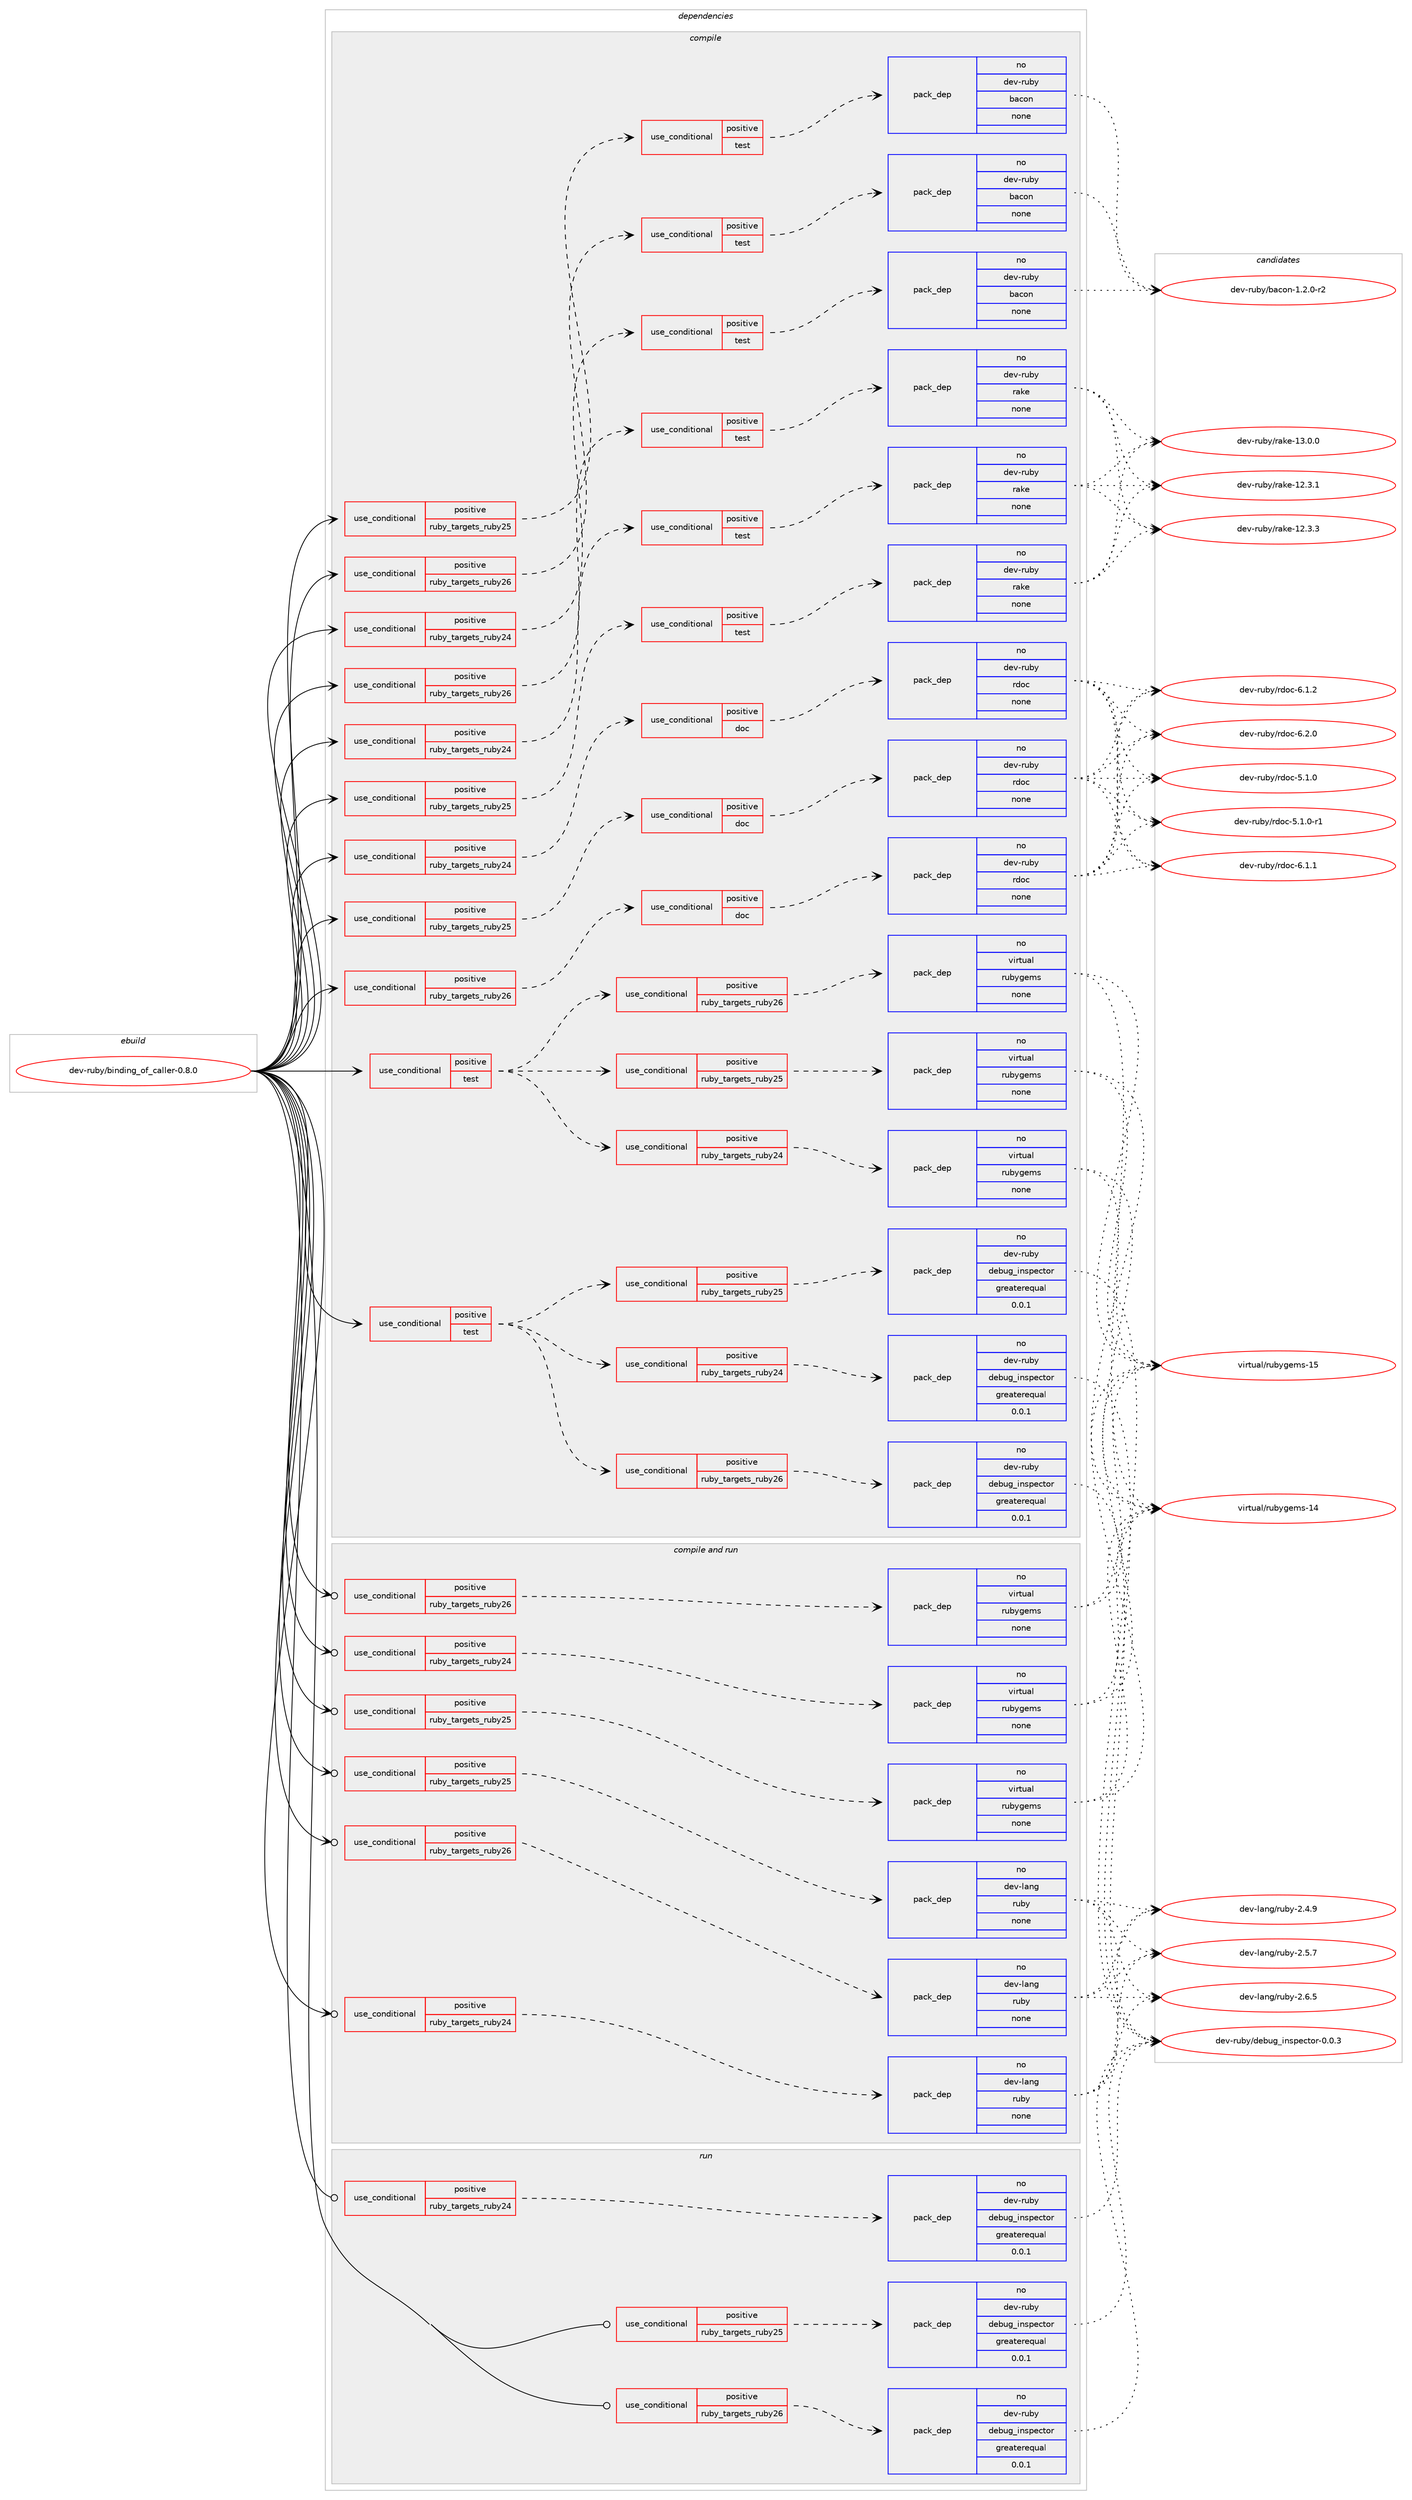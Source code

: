 digraph prolog {

# *************
# Graph options
# *************

newrank=true;
concentrate=true;
compound=true;
graph [rankdir=LR,fontname=Helvetica,fontsize=10,ranksep=1.5];#, ranksep=2.5, nodesep=0.2];
edge  [arrowhead=vee];
node  [fontname=Helvetica,fontsize=10];

# **********
# The ebuild
# **********

subgraph cluster_leftcol {
color=gray;
rank=same;
label=<<i>ebuild</i>>;
id [label="dev-ruby/binding_of_caller-0.8.0", color=red, width=4, href="../dev-ruby/binding_of_caller-0.8.0.svg"];
}

# ****************
# The dependencies
# ****************

subgraph cluster_midcol {
color=gray;
label=<<i>dependencies</i>>;
subgraph cluster_compile {
fillcolor="#eeeeee";
style=filled;
label=<<i>compile</i>>;
subgraph cond159218 {
dependency679080 [label=<<TABLE BORDER="0" CELLBORDER="1" CELLSPACING="0" CELLPADDING="4"><TR><TD ROWSPAN="3" CELLPADDING="10">use_conditional</TD></TR><TR><TD>positive</TD></TR><TR><TD>ruby_targets_ruby24</TD></TR></TABLE>>, shape=none, color=red];
subgraph cond159219 {
dependency679081 [label=<<TABLE BORDER="0" CELLBORDER="1" CELLSPACING="0" CELLPADDING="4"><TR><TD ROWSPAN="3" CELLPADDING="10">use_conditional</TD></TR><TR><TD>positive</TD></TR><TR><TD>doc</TD></TR></TABLE>>, shape=none, color=red];
subgraph pack507908 {
dependency679082 [label=<<TABLE BORDER="0" CELLBORDER="1" CELLSPACING="0" CELLPADDING="4" WIDTH="220"><TR><TD ROWSPAN="6" CELLPADDING="30">pack_dep</TD></TR><TR><TD WIDTH="110">no</TD></TR><TR><TD>dev-ruby</TD></TR><TR><TD>rdoc</TD></TR><TR><TD>none</TD></TR><TR><TD></TD></TR></TABLE>>, shape=none, color=blue];
}
dependency679081:e -> dependency679082:w [weight=20,style="dashed",arrowhead="vee"];
}
dependency679080:e -> dependency679081:w [weight=20,style="dashed",arrowhead="vee"];
}
id:e -> dependency679080:w [weight=20,style="solid",arrowhead="vee"];
subgraph cond159220 {
dependency679083 [label=<<TABLE BORDER="0" CELLBORDER="1" CELLSPACING="0" CELLPADDING="4"><TR><TD ROWSPAN="3" CELLPADDING="10">use_conditional</TD></TR><TR><TD>positive</TD></TR><TR><TD>ruby_targets_ruby24</TD></TR></TABLE>>, shape=none, color=red];
subgraph cond159221 {
dependency679084 [label=<<TABLE BORDER="0" CELLBORDER="1" CELLSPACING="0" CELLPADDING="4"><TR><TD ROWSPAN="3" CELLPADDING="10">use_conditional</TD></TR><TR><TD>positive</TD></TR><TR><TD>test</TD></TR></TABLE>>, shape=none, color=red];
subgraph pack507909 {
dependency679085 [label=<<TABLE BORDER="0" CELLBORDER="1" CELLSPACING="0" CELLPADDING="4" WIDTH="220"><TR><TD ROWSPAN="6" CELLPADDING="30">pack_dep</TD></TR><TR><TD WIDTH="110">no</TD></TR><TR><TD>dev-ruby</TD></TR><TR><TD>bacon</TD></TR><TR><TD>none</TD></TR><TR><TD></TD></TR></TABLE>>, shape=none, color=blue];
}
dependency679084:e -> dependency679085:w [weight=20,style="dashed",arrowhead="vee"];
}
dependency679083:e -> dependency679084:w [weight=20,style="dashed",arrowhead="vee"];
}
id:e -> dependency679083:w [weight=20,style="solid",arrowhead="vee"];
subgraph cond159222 {
dependency679086 [label=<<TABLE BORDER="0" CELLBORDER="1" CELLSPACING="0" CELLPADDING="4"><TR><TD ROWSPAN="3" CELLPADDING="10">use_conditional</TD></TR><TR><TD>positive</TD></TR><TR><TD>ruby_targets_ruby24</TD></TR></TABLE>>, shape=none, color=red];
subgraph cond159223 {
dependency679087 [label=<<TABLE BORDER="0" CELLBORDER="1" CELLSPACING="0" CELLPADDING="4"><TR><TD ROWSPAN="3" CELLPADDING="10">use_conditional</TD></TR><TR><TD>positive</TD></TR><TR><TD>test</TD></TR></TABLE>>, shape=none, color=red];
subgraph pack507910 {
dependency679088 [label=<<TABLE BORDER="0" CELLBORDER="1" CELLSPACING="0" CELLPADDING="4" WIDTH="220"><TR><TD ROWSPAN="6" CELLPADDING="30">pack_dep</TD></TR><TR><TD WIDTH="110">no</TD></TR><TR><TD>dev-ruby</TD></TR><TR><TD>rake</TD></TR><TR><TD>none</TD></TR><TR><TD></TD></TR></TABLE>>, shape=none, color=blue];
}
dependency679087:e -> dependency679088:w [weight=20,style="dashed",arrowhead="vee"];
}
dependency679086:e -> dependency679087:w [weight=20,style="dashed",arrowhead="vee"];
}
id:e -> dependency679086:w [weight=20,style="solid",arrowhead="vee"];
subgraph cond159224 {
dependency679089 [label=<<TABLE BORDER="0" CELLBORDER="1" CELLSPACING="0" CELLPADDING="4"><TR><TD ROWSPAN="3" CELLPADDING="10">use_conditional</TD></TR><TR><TD>positive</TD></TR><TR><TD>ruby_targets_ruby25</TD></TR></TABLE>>, shape=none, color=red];
subgraph cond159225 {
dependency679090 [label=<<TABLE BORDER="0" CELLBORDER="1" CELLSPACING="0" CELLPADDING="4"><TR><TD ROWSPAN="3" CELLPADDING="10">use_conditional</TD></TR><TR><TD>positive</TD></TR><TR><TD>doc</TD></TR></TABLE>>, shape=none, color=red];
subgraph pack507911 {
dependency679091 [label=<<TABLE BORDER="0" CELLBORDER="1" CELLSPACING="0" CELLPADDING="4" WIDTH="220"><TR><TD ROWSPAN="6" CELLPADDING="30">pack_dep</TD></TR><TR><TD WIDTH="110">no</TD></TR><TR><TD>dev-ruby</TD></TR><TR><TD>rdoc</TD></TR><TR><TD>none</TD></TR><TR><TD></TD></TR></TABLE>>, shape=none, color=blue];
}
dependency679090:e -> dependency679091:w [weight=20,style="dashed",arrowhead="vee"];
}
dependency679089:e -> dependency679090:w [weight=20,style="dashed",arrowhead="vee"];
}
id:e -> dependency679089:w [weight=20,style="solid",arrowhead="vee"];
subgraph cond159226 {
dependency679092 [label=<<TABLE BORDER="0" CELLBORDER="1" CELLSPACING="0" CELLPADDING="4"><TR><TD ROWSPAN="3" CELLPADDING="10">use_conditional</TD></TR><TR><TD>positive</TD></TR><TR><TD>ruby_targets_ruby25</TD></TR></TABLE>>, shape=none, color=red];
subgraph cond159227 {
dependency679093 [label=<<TABLE BORDER="0" CELLBORDER="1" CELLSPACING="0" CELLPADDING="4"><TR><TD ROWSPAN="3" CELLPADDING="10">use_conditional</TD></TR><TR><TD>positive</TD></TR><TR><TD>test</TD></TR></TABLE>>, shape=none, color=red];
subgraph pack507912 {
dependency679094 [label=<<TABLE BORDER="0" CELLBORDER="1" CELLSPACING="0" CELLPADDING="4" WIDTH="220"><TR><TD ROWSPAN="6" CELLPADDING="30">pack_dep</TD></TR><TR><TD WIDTH="110">no</TD></TR><TR><TD>dev-ruby</TD></TR><TR><TD>bacon</TD></TR><TR><TD>none</TD></TR><TR><TD></TD></TR></TABLE>>, shape=none, color=blue];
}
dependency679093:e -> dependency679094:w [weight=20,style="dashed",arrowhead="vee"];
}
dependency679092:e -> dependency679093:w [weight=20,style="dashed",arrowhead="vee"];
}
id:e -> dependency679092:w [weight=20,style="solid",arrowhead="vee"];
subgraph cond159228 {
dependency679095 [label=<<TABLE BORDER="0" CELLBORDER="1" CELLSPACING="0" CELLPADDING="4"><TR><TD ROWSPAN="3" CELLPADDING="10">use_conditional</TD></TR><TR><TD>positive</TD></TR><TR><TD>ruby_targets_ruby25</TD></TR></TABLE>>, shape=none, color=red];
subgraph cond159229 {
dependency679096 [label=<<TABLE BORDER="0" CELLBORDER="1" CELLSPACING="0" CELLPADDING="4"><TR><TD ROWSPAN="3" CELLPADDING="10">use_conditional</TD></TR><TR><TD>positive</TD></TR><TR><TD>test</TD></TR></TABLE>>, shape=none, color=red];
subgraph pack507913 {
dependency679097 [label=<<TABLE BORDER="0" CELLBORDER="1" CELLSPACING="0" CELLPADDING="4" WIDTH="220"><TR><TD ROWSPAN="6" CELLPADDING="30">pack_dep</TD></TR><TR><TD WIDTH="110">no</TD></TR><TR><TD>dev-ruby</TD></TR><TR><TD>rake</TD></TR><TR><TD>none</TD></TR><TR><TD></TD></TR></TABLE>>, shape=none, color=blue];
}
dependency679096:e -> dependency679097:w [weight=20,style="dashed",arrowhead="vee"];
}
dependency679095:e -> dependency679096:w [weight=20,style="dashed",arrowhead="vee"];
}
id:e -> dependency679095:w [weight=20,style="solid",arrowhead="vee"];
subgraph cond159230 {
dependency679098 [label=<<TABLE BORDER="0" CELLBORDER="1" CELLSPACING="0" CELLPADDING="4"><TR><TD ROWSPAN="3" CELLPADDING="10">use_conditional</TD></TR><TR><TD>positive</TD></TR><TR><TD>ruby_targets_ruby26</TD></TR></TABLE>>, shape=none, color=red];
subgraph cond159231 {
dependency679099 [label=<<TABLE BORDER="0" CELLBORDER="1" CELLSPACING="0" CELLPADDING="4"><TR><TD ROWSPAN="3" CELLPADDING="10">use_conditional</TD></TR><TR><TD>positive</TD></TR><TR><TD>doc</TD></TR></TABLE>>, shape=none, color=red];
subgraph pack507914 {
dependency679100 [label=<<TABLE BORDER="0" CELLBORDER="1" CELLSPACING="0" CELLPADDING="4" WIDTH="220"><TR><TD ROWSPAN="6" CELLPADDING="30">pack_dep</TD></TR><TR><TD WIDTH="110">no</TD></TR><TR><TD>dev-ruby</TD></TR><TR><TD>rdoc</TD></TR><TR><TD>none</TD></TR><TR><TD></TD></TR></TABLE>>, shape=none, color=blue];
}
dependency679099:e -> dependency679100:w [weight=20,style="dashed",arrowhead="vee"];
}
dependency679098:e -> dependency679099:w [weight=20,style="dashed",arrowhead="vee"];
}
id:e -> dependency679098:w [weight=20,style="solid",arrowhead="vee"];
subgraph cond159232 {
dependency679101 [label=<<TABLE BORDER="0" CELLBORDER="1" CELLSPACING="0" CELLPADDING="4"><TR><TD ROWSPAN="3" CELLPADDING="10">use_conditional</TD></TR><TR><TD>positive</TD></TR><TR><TD>ruby_targets_ruby26</TD></TR></TABLE>>, shape=none, color=red];
subgraph cond159233 {
dependency679102 [label=<<TABLE BORDER="0" CELLBORDER="1" CELLSPACING="0" CELLPADDING="4"><TR><TD ROWSPAN="3" CELLPADDING="10">use_conditional</TD></TR><TR><TD>positive</TD></TR><TR><TD>test</TD></TR></TABLE>>, shape=none, color=red];
subgraph pack507915 {
dependency679103 [label=<<TABLE BORDER="0" CELLBORDER="1" CELLSPACING="0" CELLPADDING="4" WIDTH="220"><TR><TD ROWSPAN="6" CELLPADDING="30">pack_dep</TD></TR><TR><TD WIDTH="110">no</TD></TR><TR><TD>dev-ruby</TD></TR><TR><TD>bacon</TD></TR><TR><TD>none</TD></TR><TR><TD></TD></TR></TABLE>>, shape=none, color=blue];
}
dependency679102:e -> dependency679103:w [weight=20,style="dashed",arrowhead="vee"];
}
dependency679101:e -> dependency679102:w [weight=20,style="dashed",arrowhead="vee"];
}
id:e -> dependency679101:w [weight=20,style="solid",arrowhead="vee"];
subgraph cond159234 {
dependency679104 [label=<<TABLE BORDER="0" CELLBORDER="1" CELLSPACING="0" CELLPADDING="4"><TR><TD ROWSPAN="3" CELLPADDING="10">use_conditional</TD></TR><TR><TD>positive</TD></TR><TR><TD>ruby_targets_ruby26</TD></TR></TABLE>>, shape=none, color=red];
subgraph cond159235 {
dependency679105 [label=<<TABLE BORDER="0" CELLBORDER="1" CELLSPACING="0" CELLPADDING="4"><TR><TD ROWSPAN="3" CELLPADDING="10">use_conditional</TD></TR><TR><TD>positive</TD></TR><TR><TD>test</TD></TR></TABLE>>, shape=none, color=red];
subgraph pack507916 {
dependency679106 [label=<<TABLE BORDER="0" CELLBORDER="1" CELLSPACING="0" CELLPADDING="4" WIDTH="220"><TR><TD ROWSPAN="6" CELLPADDING="30">pack_dep</TD></TR><TR><TD WIDTH="110">no</TD></TR><TR><TD>dev-ruby</TD></TR><TR><TD>rake</TD></TR><TR><TD>none</TD></TR><TR><TD></TD></TR></TABLE>>, shape=none, color=blue];
}
dependency679105:e -> dependency679106:w [weight=20,style="dashed",arrowhead="vee"];
}
dependency679104:e -> dependency679105:w [weight=20,style="dashed",arrowhead="vee"];
}
id:e -> dependency679104:w [weight=20,style="solid",arrowhead="vee"];
subgraph cond159236 {
dependency679107 [label=<<TABLE BORDER="0" CELLBORDER="1" CELLSPACING="0" CELLPADDING="4"><TR><TD ROWSPAN="3" CELLPADDING="10">use_conditional</TD></TR><TR><TD>positive</TD></TR><TR><TD>test</TD></TR></TABLE>>, shape=none, color=red];
subgraph cond159237 {
dependency679108 [label=<<TABLE BORDER="0" CELLBORDER="1" CELLSPACING="0" CELLPADDING="4"><TR><TD ROWSPAN="3" CELLPADDING="10">use_conditional</TD></TR><TR><TD>positive</TD></TR><TR><TD>ruby_targets_ruby24</TD></TR></TABLE>>, shape=none, color=red];
subgraph pack507917 {
dependency679109 [label=<<TABLE BORDER="0" CELLBORDER="1" CELLSPACING="0" CELLPADDING="4" WIDTH="220"><TR><TD ROWSPAN="6" CELLPADDING="30">pack_dep</TD></TR><TR><TD WIDTH="110">no</TD></TR><TR><TD>dev-ruby</TD></TR><TR><TD>debug_inspector</TD></TR><TR><TD>greaterequal</TD></TR><TR><TD>0.0.1</TD></TR></TABLE>>, shape=none, color=blue];
}
dependency679108:e -> dependency679109:w [weight=20,style="dashed",arrowhead="vee"];
}
dependency679107:e -> dependency679108:w [weight=20,style="dashed",arrowhead="vee"];
subgraph cond159238 {
dependency679110 [label=<<TABLE BORDER="0" CELLBORDER="1" CELLSPACING="0" CELLPADDING="4"><TR><TD ROWSPAN="3" CELLPADDING="10">use_conditional</TD></TR><TR><TD>positive</TD></TR><TR><TD>ruby_targets_ruby25</TD></TR></TABLE>>, shape=none, color=red];
subgraph pack507918 {
dependency679111 [label=<<TABLE BORDER="0" CELLBORDER="1" CELLSPACING="0" CELLPADDING="4" WIDTH="220"><TR><TD ROWSPAN="6" CELLPADDING="30">pack_dep</TD></TR><TR><TD WIDTH="110">no</TD></TR><TR><TD>dev-ruby</TD></TR><TR><TD>debug_inspector</TD></TR><TR><TD>greaterequal</TD></TR><TR><TD>0.0.1</TD></TR></TABLE>>, shape=none, color=blue];
}
dependency679110:e -> dependency679111:w [weight=20,style="dashed",arrowhead="vee"];
}
dependency679107:e -> dependency679110:w [weight=20,style="dashed",arrowhead="vee"];
subgraph cond159239 {
dependency679112 [label=<<TABLE BORDER="0" CELLBORDER="1" CELLSPACING="0" CELLPADDING="4"><TR><TD ROWSPAN="3" CELLPADDING="10">use_conditional</TD></TR><TR><TD>positive</TD></TR><TR><TD>ruby_targets_ruby26</TD></TR></TABLE>>, shape=none, color=red];
subgraph pack507919 {
dependency679113 [label=<<TABLE BORDER="0" CELLBORDER="1" CELLSPACING="0" CELLPADDING="4" WIDTH="220"><TR><TD ROWSPAN="6" CELLPADDING="30">pack_dep</TD></TR><TR><TD WIDTH="110">no</TD></TR><TR><TD>dev-ruby</TD></TR><TR><TD>debug_inspector</TD></TR><TR><TD>greaterequal</TD></TR><TR><TD>0.0.1</TD></TR></TABLE>>, shape=none, color=blue];
}
dependency679112:e -> dependency679113:w [weight=20,style="dashed",arrowhead="vee"];
}
dependency679107:e -> dependency679112:w [weight=20,style="dashed",arrowhead="vee"];
}
id:e -> dependency679107:w [weight=20,style="solid",arrowhead="vee"];
subgraph cond159240 {
dependency679114 [label=<<TABLE BORDER="0" CELLBORDER="1" CELLSPACING="0" CELLPADDING="4"><TR><TD ROWSPAN="3" CELLPADDING="10">use_conditional</TD></TR><TR><TD>positive</TD></TR><TR><TD>test</TD></TR></TABLE>>, shape=none, color=red];
subgraph cond159241 {
dependency679115 [label=<<TABLE BORDER="0" CELLBORDER="1" CELLSPACING="0" CELLPADDING="4"><TR><TD ROWSPAN="3" CELLPADDING="10">use_conditional</TD></TR><TR><TD>positive</TD></TR><TR><TD>ruby_targets_ruby24</TD></TR></TABLE>>, shape=none, color=red];
subgraph pack507920 {
dependency679116 [label=<<TABLE BORDER="0" CELLBORDER="1" CELLSPACING="0" CELLPADDING="4" WIDTH="220"><TR><TD ROWSPAN="6" CELLPADDING="30">pack_dep</TD></TR><TR><TD WIDTH="110">no</TD></TR><TR><TD>virtual</TD></TR><TR><TD>rubygems</TD></TR><TR><TD>none</TD></TR><TR><TD></TD></TR></TABLE>>, shape=none, color=blue];
}
dependency679115:e -> dependency679116:w [weight=20,style="dashed",arrowhead="vee"];
}
dependency679114:e -> dependency679115:w [weight=20,style="dashed",arrowhead="vee"];
subgraph cond159242 {
dependency679117 [label=<<TABLE BORDER="0" CELLBORDER="1" CELLSPACING="0" CELLPADDING="4"><TR><TD ROWSPAN="3" CELLPADDING="10">use_conditional</TD></TR><TR><TD>positive</TD></TR><TR><TD>ruby_targets_ruby25</TD></TR></TABLE>>, shape=none, color=red];
subgraph pack507921 {
dependency679118 [label=<<TABLE BORDER="0" CELLBORDER="1" CELLSPACING="0" CELLPADDING="4" WIDTH="220"><TR><TD ROWSPAN="6" CELLPADDING="30">pack_dep</TD></TR><TR><TD WIDTH="110">no</TD></TR><TR><TD>virtual</TD></TR><TR><TD>rubygems</TD></TR><TR><TD>none</TD></TR><TR><TD></TD></TR></TABLE>>, shape=none, color=blue];
}
dependency679117:e -> dependency679118:w [weight=20,style="dashed",arrowhead="vee"];
}
dependency679114:e -> dependency679117:w [weight=20,style="dashed",arrowhead="vee"];
subgraph cond159243 {
dependency679119 [label=<<TABLE BORDER="0" CELLBORDER="1" CELLSPACING="0" CELLPADDING="4"><TR><TD ROWSPAN="3" CELLPADDING="10">use_conditional</TD></TR><TR><TD>positive</TD></TR><TR><TD>ruby_targets_ruby26</TD></TR></TABLE>>, shape=none, color=red];
subgraph pack507922 {
dependency679120 [label=<<TABLE BORDER="0" CELLBORDER="1" CELLSPACING="0" CELLPADDING="4" WIDTH="220"><TR><TD ROWSPAN="6" CELLPADDING="30">pack_dep</TD></TR><TR><TD WIDTH="110">no</TD></TR><TR><TD>virtual</TD></TR><TR><TD>rubygems</TD></TR><TR><TD>none</TD></TR><TR><TD></TD></TR></TABLE>>, shape=none, color=blue];
}
dependency679119:e -> dependency679120:w [weight=20,style="dashed",arrowhead="vee"];
}
dependency679114:e -> dependency679119:w [weight=20,style="dashed",arrowhead="vee"];
}
id:e -> dependency679114:w [weight=20,style="solid",arrowhead="vee"];
}
subgraph cluster_compileandrun {
fillcolor="#eeeeee";
style=filled;
label=<<i>compile and run</i>>;
subgraph cond159244 {
dependency679121 [label=<<TABLE BORDER="0" CELLBORDER="1" CELLSPACING="0" CELLPADDING="4"><TR><TD ROWSPAN="3" CELLPADDING="10">use_conditional</TD></TR><TR><TD>positive</TD></TR><TR><TD>ruby_targets_ruby24</TD></TR></TABLE>>, shape=none, color=red];
subgraph pack507923 {
dependency679122 [label=<<TABLE BORDER="0" CELLBORDER="1" CELLSPACING="0" CELLPADDING="4" WIDTH="220"><TR><TD ROWSPAN="6" CELLPADDING="30">pack_dep</TD></TR><TR><TD WIDTH="110">no</TD></TR><TR><TD>dev-lang</TD></TR><TR><TD>ruby</TD></TR><TR><TD>none</TD></TR><TR><TD></TD></TR></TABLE>>, shape=none, color=blue];
}
dependency679121:e -> dependency679122:w [weight=20,style="dashed",arrowhead="vee"];
}
id:e -> dependency679121:w [weight=20,style="solid",arrowhead="odotvee"];
subgraph cond159245 {
dependency679123 [label=<<TABLE BORDER="0" CELLBORDER="1" CELLSPACING="0" CELLPADDING="4"><TR><TD ROWSPAN="3" CELLPADDING="10">use_conditional</TD></TR><TR><TD>positive</TD></TR><TR><TD>ruby_targets_ruby24</TD></TR></TABLE>>, shape=none, color=red];
subgraph pack507924 {
dependency679124 [label=<<TABLE BORDER="0" CELLBORDER="1" CELLSPACING="0" CELLPADDING="4" WIDTH="220"><TR><TD ROWSPAN="6" CELLPADDING="30">pack_dep</TD></TR><TR><TD WIDTH="110">no</TD></TR><TR><TD>virtual</TD></TR><TR><TD>rubygems</TD></TR><TR><TD>none</TD></TR><TR><TD></TD></TR></TABLE>>, shape=none, color=blue];
}
dependency679123:e -> dependency679124:w [weight=20,style="dashed",arrowhead="vee"];
}
id:e -> dependency679123:w [weight=20,style="solid",arrowhead="odotvee"];
subgraph cond159246 {
dependency679125 [label=<<TABLE BORDER="0" CELLBORDER="1" CELLSPACING="0" CELLPADDING="4"><TR><TD ROWSPAN="3" CELLPADDING="10">use_conditional</TD></TR><TR><TD>positive</TD></TR><TR><TD>ruby_targets_ruby25</TD></TR></TABLE>>, shape=none, color=red];
subgraph pack507925 {
dependency679126 [label=<<TABLE BORDER="0" CELLBORDER="1" CELLSPACING="0" CELLPADDING="4" WIDTH="220"><TR><TD ROWSPAN="6" CELLPADDING="30">pack_dep</TD></TR><TR><TD WIDTH="110">no</TD></TR><TR><TD>dev-lang</TD></TR><TR><TD>ruby</TD></TR><TR><TD>none</TD></TR><TR><TD></TD></TR></TABLE>>, shape=none, color=blue];
}
dependency679125:e -> dependency679126:w [weight=20,style="dashed",arrowhead="vee"];
}
id:e -> dependency679125:w [weight=20,style="solid",arrowhead="odotvee"];
subgraph cond159247 {
dependency679127 [label=<<TABLE BORDER="0" CELLBORDER="1" CELLSPACING="0" CELLPADDING="4"><TR><TD ROWSPAN="3" CELLPADDING="10">use_conditional</TD></TR><TR><TD>positive</TD></TR><TR><TD>ruby_targets_ruby25</TD></TR></TABLE>>, shape=none, color=red];
subgraph pack507926 {
dependency679128 [label=<<TABLE BORDER="0" CELLBORDER="1" CELLSPACING="0" CELLPADDING="4" WIDTH="220"><TR><TD ROWSPAN="6" CELLPADDING="30">pack_dep</TD></TR><TR><TD WIDTH="110">no</TD></TR><TR><TD>virtual</TD></TR><TR><TD>rubygems</TD></TR><TR><TD>none</TD></TR><TR><TD></TD></TR></TABLE>>, shape=none, color=blue];
}
dependency679127:e -> dependency679128:w [weight=20,style="dashed",arrowhead="vee"];
}
id:e -> dependency679127:w [weight=20,style="solid",arrowhead="odotvee"];
subgraph cond159248 {
dependency679129 [label=<<TABLE BORDER="0" CELLBORDER="1" CELLSPACING="0" CELLPADDING="4"><TR><TD ROWSPAN="3" CELLPADDING="10">use_conditional</TD></TR><TR><TD>positive</TD></TR><TR><TD>ruby_targets_ruby26</TD></TR></TABLE>>, shape=none, color=red];
subgraph pack507927 {
dependency679130 [label=<<TABLE BORDER="0" CELLBORDER="1" CELLSPACING="0" CELLPADDING="4" WIDTH="220"><TR><TD ROWSPAN="6" CELLPADDING="30">pack_dep</TD></TR><TR><TD WIDTH="110">no</TD></TR><TR><TD>dev-lang</TD></TR><TR><TD>ruby</TD></TR><TR><TD>none</TD></TR><TR><TD></TD></TR></TABLE>>, shape=none, color=blue];
}
dependency679129:e -> dependency679130:w [weight=20,style="dashed",arrowhead="vee"];
}
id:e -> dependency679129:w [weight=20,style="solid",arrowhead="odotvee"];
subgraph cond159249 {
dependency679131 [label=<<TABLE BORDER="0" CELLBORDER="1" CELLSPACING="0" CELLPADDING="4"><TR><TD ROWSPAN="3" CELLPADDING="10">use_conditional</TD></TR><TR><TD>positive</TD></TR><TR><TD>ruby_targets_ruby26</TD></TR></TABLE>>, shape=none, color=red];
subgraph pack507928 {
dependency679132 [label=<<TABLE BORDER="0" CELLBORDER="1" CELLSPACING="0" CELLPADDING="4" WIDTH="220"><TR><TD ROWSPAN="6" CELLPADDING="30">pack_dep</TD></TR><TR><TD WIDTH="110">no</TD></TR><TR><TD>virtual</TD></TR><TR><TD>rubygems</TD></TR><TR><TD>none</TD></TR><TR><TD></TD></TR></TABLE>>, shape=none, color=blue];
}
dependency679131:e -> dependency679132:w [weight=20,style="dashed",arrowhead="vee"];
}
id:e -> dependency679131:w [weight=20,style="solid",arrowhead="odotvee"];
}
subgraph cluster_run {
fillcolor="#eeeeee";
style=filled;
label=<<i>run</i>>;
subgraph cond159250 {
dependency679133 [label=<<TABLE BORDER="0" CELLBORDER="1" CELLSPACING="0" CELLPADDING="4"><TR><TD ROWSPAN="3" CELLPADDING="10">use_conditional</TD></TR><TR><TD>positive</TD></TR><TR><TD>ruby_targets_ruby24</TD></TR></TABLE>>, shape=none, color=red];
subgraph pack507929 {
dependency679134 [label=<<TABLE BORDER="0" CELLBORDER="1" CELLSPACING="0" CELLPADDING="4" WIDTH="220"><TR><TD ROWSPAN="6" CELLPADDING="30">pack_dep</TD></TR><TR><TD WIDTH="110">no</TD></TR><TR><TD>dev-ruby</TD></TR><TR><TD>debug_inspector</TD></TR><TR><TD>greaterequal</TD></TR><TR><TD>0.0.1</TD></TR></TABLE>>, shape=none, color=blue];
}
dependency679133:e -> dependency679134:w [weight=20,style="dashed",arrowhead="vee"];
}
id:e -> dependency679133:w [weight=20,style="solid",arrowhead="odot"];
subgraph cond159251 {
dependency679135 [label=<<TABLE BORDER="0" CELLBORDER="1" CELLSPACING="0" CELLPADDING="4"><TR><TD ROWSPAN="3" CELLPADDING="10">use_conditional</TD></TR><TR><TD>positive</TD></TR><TR><TD>ruby_targets_ruby25</TD></TR></TABLE>>, shape=none, color=red];
subgraph pack507930 {
dependency679136 [label=<<TABLE BORDER="0" CELLBORDER="1" CELLSPACING="0" CELLPADDING="4" WIDTH="220"><TR><TD ROWSPAN="6" CELLPADDING="30">pack_dep</TD></TR><TR><TD WIDTH="110">no</TD></TR><TR><TD>dev-ruby</TD></TR><TR><TD>debug_inspector</TD></TR><TR><TD>greaterequal</TD></TR><TR><TD>0.0.1</TD></TR></TABLE>>, shape=none, color=blue];
}
dependency679135:e -> dependency679136:w [weight=20,style="dashed",arrowhead="vee"];
}
id:e -> dependency679135:w [weight=20,style="solid",arrowhead="odot"];
subgraph cond159252 {
dependency679137 [label=<<TABLE BORDER="0" CELLBORDER="1" CELLSPACING="0" CELLPADDING="4"><TR><TD ROWSPAN="3" CELLPADDING="10">use_conditional</TD></TR><TR><TD>positive</TD></TR><TR><TD>ruby_targets_ruby26</TD></TR></TABLE>>, shape=none, color=red];
subgraph pack507931 {
dependency679138 [label=<<TABLE BORDER="0" CELLBORDER="1" CELLSPACING="0" CELLPADDING="4" WIDTH="220"><TR><TD ROWSPAN="6" CELLPADDING="30">pack_dep</TD></TR><TR><TD WIDTH="110">no</TD></TR><TR><TD>dev-ruby</TD></TR><TR><TD>debug_inspector</TD></TR><TR><TD>greaterequal</TD></TR><TR><TD>0.0.1</TD></TR></TABLE>>, shape=none, color=blue];
}
dependency679137:e -> dependency679138:w [weight=20,style="dashed",arrowhead="vee"];
}
id:e -> dependency679137:w [weight=20,style="solid",arrowhead="odot"];
}
}

# **************
# The candidates
# **************

subgraph cluster_choices {
rank=same;
color=gray;
label=<<i>candidates</i>>;

subgraph choice507908 {
color=black;
nodesep=1;
choice10010111845114117981214711410011199455346494648 [label="dev-ruby/rdoc-5.1.0", color=red, width=4,href="../dev-ruby/rdoc-5.1.0.svg"];
choice100101118451141179812147114100111994553464946484511449 [label="dev-ruby/rdoc-5.1.0-r1", color=red, width=4,href="../dev-ruby/rdoc-5.1.0-r1.svg"];
choice10010111845114117981214711410011199455446494649 [label="dev-ruby/rdoc-6.1.1", color=red, width=4,href="../dev-ruby/rdoc-6.1.1.svg"];
choice10010111845114117981214711410011199455446494650 [label="dev-ruby/rdoc-6.1.2", color=red, width=4,href="../dev-ruby/rdoc-6.1.2.svg"];
choice10010111845114117981214711410011199455446504648 [label="dev-ruby/rdoc-6.2.0", color=red, width=4,href="../dev-ruby/rdoc-6.2.0.svg"];
dependency679082:e -> choice10010111845114117981214711410011199455346494648:w [style=dotted,weight="100"];
dependency679082:e -> choice100101118451141179812147114100111994553464946484511449:w [style=dotted,weight="100"];
dependency679082:e -> choice10010111845114117981214711410011199455446494649:w [style=dotted,weight="100"];
dependency679082:e -> choice10010111845114117981214711410011199455446494650:w [style=dotted,weight="100"];
dependency679082:e -> choice10010111845114117981214711410011199455446504648:w [style=dotted,weight="100"];
}
subgraph choice507909 {
color=black;
nodesep=1;
choice1001011184511411798121479897991111104549465046484511450 [label="dev-ruby/bacon-1.2.0-r2", color=red, width=4,href="../dev-ruby/bacon-1.2.0-r2.svg"];
dependency679085:e -> choice1001011184511411798121479897991111104549465046484511450:w [style=dotted,weight="100"];
}
subgraph choice507910 {
color=black;
nodesep=1;
choice1001011184511411798121471149710710145495046514649 [label="dev-ruby/rake-12.3.1", color=red, width=4,href="../dev-ruby/rake-12.3.1.svg"];
choice1001011184511411798121471149710710145495046514651 [label="dev-ruby/rake-12.3.3", color=red, width=4,href="../dev-ruby/rake-12.3.3.svg"];
choice1001011184511411798121471149710710145495146484648 [label="dev-ruby/rake-13.0.0", color=red, width=4,href="../dev-ruby/rake-13.0.0.svg"];
dependency679088:e -> choice1001011184511411798121471149710710145495046514649:w [style=dotted,weight="100"];
dependency679088:e -> choice1001011184511411798121471149710710145495046514651:w [style=dotted,weight="100"];
dependency679088:e -> choice1001011184511411798121471149710710145495146484648:w [style=dotted,weight="100"];
}
subgraph choice507911 {
color=black;
nodesep=1;
choice10010111845114117981214711410011199455346494648 [label="dev-ruby/rdoc-5.1.0", color=red, width=4,href="../dev-ruby/rdoc-5.1.0.svg"];
choice100101118451141179812147114100111994553464946484511449 [label="dev-ruby/rdoc-5.1.0-r1", color=red, width=4,href="../dev-ruby/rdoc-5.1.0-r1.svg"];
choice10010111845114117981214711410011199455446494649 [label="dev-ruby/rdoc-6.1.1", color=red, width=4,href="../dev-ruby/rdoc-6.1.1.svg"];
choice10010111845114117981214711410011199455446494650 [label="dev-ruby/rdoc-6.1.2", color=red, width=4,href="../dev-ruby/rdoc-6.1.2.svg"];
choice10010111845114117981214711410011199455446504648 [label="dev-ruby/rdoc-6.2.0", color=red, width=4,href="../dev-ruby/rdoc-6.2.0.svg"];
dependency679091:e -> choice10010111845114117981214711410011199455346494648:w [style=dotted,weight="100"];
dependency679091:e -> choice100101118451141179812147114100111994553464946484511449:w [style=dotted,weight="100"];
dependency679091:e -> choice10010111845114117981214711410011199455446494649:w [style=dotted,weight="100"];
dependency679091:e -> choice10010111845114117981214711410011199455446494650:w [style=dotted,weight="100"];
dependency679091:e -> choice10010111845114117981214711410011199455446504648:w [style=dotted,weight="100"];
}
subgraph choice507912 {
color=black;
nodesep=1;
choice1001011184511411798121479897991111104549465046484511450 [label="dev-ruby/bacon-1.2.0-r2", color=red, width=4,href="../dev-ruby/bacon-1.2.0-r2.svg"];
dependency679094:e -> choice1001011184511411798121479897991111104549465046484511450:w [style=dotted,weight="100"];
}
subgraph choice507913 {
color=black;
nodesep=1;
choice1001011184511411798121471149710710145495046514649 [label="dev-ruby/rake-12.3.1", color=red, width=4,href="../dev-ruby/rake-12.3.1.svg"];
choice1001011184511411798121471149710710145495046514651 [label="dev-ruby/rake-12.3.3", color=red, width=4,href="../dev-ruby/rake-12.3.3.svg"];
choice1001011184511411798121471149710710145495146484648 [label="dev-ruby/rake-13.0.0", color=red, width=4,href="../dev-ruby/rake-13.0.0.svg"];
dependency679097:e -> choice1001011184511411798121471149710710145495046514649:w [style=dotted,weight="100"];
dependency679097:e -> choice1001011184511411798121471149710710145495046514651:w [style=dotted,weight="100"];
dependency679097:e -> choice1001011184511411798121471149710710145495146484648:w [style=dotted,weight="100"];
}
subgraph choice507914 {
color=black;
nodesep=1;
choice10010111845114117981214711410011199455346494648 [label="dev-ruby/rdoc-5.1.0", color=red, width=4,href="../dev-ruby/rdoc-5.1.0.svg"];
choice100101118451141179812147114100111994553464946484511449 [label="dev-ruby/rdoc-5.1.0-r1", color=red, width=4,href="../dev-ruby/rdoc-5.1.0-r1.svg"];
choice10010111845114117981214711410011199455446494649 [label="dev-ruby/rdoc-6.1.1", color=red, width=4,href="../dev-ruby/rdoc-6.1.1.svg"];
choice10010111845114117981214711410011199455446494650 [label="dev-ruby/rdoc-6.1.2", color=red, width=4,href="../dev-ruby/rdoc-6.1.2.svg"];
choice10010111845114117981214711410011199455446504648 [label="dev-ruby/rdoc-6.2.0", color=red, width=4,href="../dev-ruby/rdoc-6.2.0.svg"];
dependency679100:e -> choice10010111845114117981214711410011199455346494648:w [style=dotted,weight="100"];
dependency679100:e -> choice100101118451141179812147114100111994553464946484511449:w [style=dotted,weight="100"];
dependency679100:e -> choice10010111845114117981214711410011199455446494649:w [style=dotted,weight="100"];
dependency679100:e -> choice10010111845114117981214711410011199455446494650:w [style=dotted,weight="100"];
dependency679100:e -> choice10010111845114117981214711410011199455446504648:w [style=dotted,weight="100"];
}
subgraph choice507915 {
color=black;
nodesep=1;
choice1001011184511411798121479897991111104549465046484511450 [label="dev-ruby/bacon-1.2.0-r2", color=red, width=4,href="../dev-ruby/bacon-1.2.0-r2.svg"];
dependency679103:e -> choice1001011184511411798121479897991111104549465046484511450:w [style=dotted,weight="100"];
}
subgraph choice507916 {
color=black;
nodesep=1;
choice1001011184511411798121471149710710145495046514649 [label="dev-ruby/rake-12.3.1", color=red, width=4,href="../dev-ruby/rake-12.3.1.svg"];
choice1001011184511411798121471149710710145495046514651 [label="dev-ruby/rake-12.3.3", color=red, width=4,href="../dev-ruby/rake-12.3.3.svg"];
choice1001011184511411798121471149710710145495146484648 [label="dev-ruby/rake-13.0.0", color=red, width=4,href="../dev-ruby/rake-13.0.0.svg"];
dependency679106:e -> choice1001011184511411798121471149710710145495046514649:w [style=dotted,weight="100"];
dependency679106:e -> choice1001011184511411798121471149710710145495046514651:w [style=dotted,weight="100"];
dependency679106:e -> choice1001011184511411798121471149710710145495146484648:w [style=dotted,weight="100"];
}
subgraph choice507917 {
color=black;
nodesep=1;
choice100101118451141179812147100101981171039510511011511210199116111114454846484651 [label="dev-ruby/debug_inspector-0.0.3", color=red, width=4,href="../dev-ruby/debug_inspector-0.0.3.svg"];
dependency679109:e -> choice100101118451141179812147100101981171039510511011511210199116111114454846484651:w [style=dotted,weight="100"];
}
subgraph choice507918 {
color=black;
nodesep=1;
choice100101118451141179812147100101981171039510511011511210199116111114454846484651 [label="dev-ruby/debug_inspector-0.0.3", color=red, width=4,href="../dev-ruby/debug_inspector-0.0.3.svg"];
dependency679111:e -> choice100101118451141179812147100101981171039510511011511210199116111114454846484651:w [style=dotted,weight="100"];
}
subgraph choice507919 {
color=black;
nodesep=1;
choice100101118451141179812147100101981171039510511011511210199116111114454846484651 [label="dev-ruby/debug_inspector-0.0.3", color=red, width=4,href="../dev-ruby/debug_inspector-0.0.3.svg"];
dependency679113:e -> choice100101118451141179812147100101981171039510511011511210199116111114454846484651:w [style=dotted,weight="100"];
}
subgraph choice507920 {
color=black;
nodesep=1;
choice118105114116117971084711411798121103101109115454952 [label="virtual/rubygems-14", color=red, width=4,href="../virtual/rubygems-14.svg"];
choice118105114116117971084711411798121103101109115454953 [label="virtual/rubygems-15", color=red, width=4,href="../virtual/rubygems-15.svg"];
dependency679116:e -> choice118105114116117971084711411798121103101109115454952:w [style=dotted,weight="100"];
dependency679116:e -> choice118105114116117971084711411798121103101109115454953:w [style=dotted,weight="100"];
}
subgraph choice507921 {
color=black;
nodesep=1;
choice118105114116117971084711411798121103101109115454952 [label="virtual/rubygems-14", color=red, width=4,href="../virtual/rubygems-14.svg"];
choice118105114116117971084711411798121103101109115454953 [label="virtual/rubygems-15", color=red, width=4,href="../virtual/rubygems-15.svg"];
dependency679118:e -> choice118105114116117971084711411798121103101109115454952:w [style=dotted,weight="100"];
dependency679118:e -> choice118105114116117971084711411798121103101109115454953:w [style=dotted,weight="100"];
}
subgraph choice507922 {
color=black;
nodesep=1;
choice118105114116117971084711411798121103101109115454952 [label="virtual/rubygems-14", color=red, width=4,href="../virtual/rubygems-14.svg"];
choice118105114116117971084711411798121103101109115454953 [label="virtual/rubygems-15", color=red, width=4,href="../virtual/rubygems-15.svg"];
dependency679120:e -> choice118105114116117971084711411798121103101109115454952:w [style=dotted,weight="100"];
dependency679120:e -> choice118105114116117971084711411798121103101109115454953:w [style=dotted,weight="100"];
}
subgraph choice507923 {
color=black;
nodesep=1;
choice10010111845108971101034711411798121455046524657 [label="dev-lang/ruby-2.4.9", color=red, width=4,href="../dev-lang/ruby-2.4.9.svg"];
choice10010111845108971101034711411798121455046534655 [label="dev-lang/ruby-2.5.7", color=red, width=4,href="../dev-lang/ruby-2.5.7.svg"];
choice10010111845108971101034711411798121455046544653 [label="dev-lang/ruby-2.6.5", color=red, width=4,href="../dev-lang/ruby-2.6.5.svg"];
dependency679122:e -> choice10010111845108971101034711411798121455046524657:w [style=dotted,weight="100"];
dependency679122:e -> choice10010111845108971101034711411798121455046534655:w [style=dotted,weight="100"];
dependency679122:e -> choice10010111845108971101034711411798121455046544653:w [style=dotted,weight="100"];
}
subgraph choice507924 {
color=black;
nodesep=1;
choice118105114116117971084711411798121103101109115454952 [label="virtual/rubygems-14", color=red, width=4,href="../virtual/rubygems-14.svg"];
choice118105114116117971084711411798121103101109115454953 [label="virtual/rubygems-15", color=red, width=4,href="../virtual/rubygems-15.svg"];
dependency679124:e -> choice118105114116117971084711411798121103101109115454952:w [style=dotted,weight="100"];
dependency679124:e -> choice118105114116117971084711411798121103101109115454953:w [style=dotted,weight="100"];
}
subgraph choice507925 {
color=black;
nodesep=1;
choice10010111845108971101034711411798121455046524657 [label="dev-lang/ruby-2.4.9", color=red, width=4,href="../dev-lang/ruby-2.4.9.svg"];
choice10010111845108971101034711411798121455046534655 [label="dev-lang/ruby-2.5.7", color=red, width=4,href="../dev-lang/ruby-2.5.7.svg"];
choice10010111845108971101034711411798121455046544653 [label="dev-lang/ruby-2.6.5", color=red, width=4,href="../dev-lang/ruby-2.6.5.svg"];
dependency679126:e -> choice10010111845108971101034711411798121455046524657:w [style=dotted,weight="100"];
dependency679126:e -> choice10010111845108971101034711411798121455046534655:w [style=dotted,weight="100"];
dependency679126:e -> choice10010111845108971101034711411798121455046544653:w [style=dotted,weight="100"];
}
subgraph choice507926 {
color=black;
nodesep=1;
choice118105114116117971084711411798121103101109115454952 [label="virtual/rubygems-14", color=red, width=4,href="../virtual/rubygems-14.svg"];
choice118105114116117971084711411798121103101109115454953 [label="virtual/rubygems-15", color=red, width=4,href="../virtual/rubygems-15.svg"];
dependency679128:e -> choice118105114116117971084711411798121103101109115454952:w [style=dotted,weight="100"];
dependency679128:e -> choice118105114116117971084711411798121103101109115454953:w [style=dotted,weight="100"];
}
subgraph choice507927 {
color=black;
nodesep=1;
choice10010111845108971101034711411798121455046524657 [label="dev-lang/ruby-2.4.9", color=red, width=4,href="../dev-lang/ruby-2.4.9.svg"];
choice10010111845108971101034711411798121455046534655 [label="dev-lang/ruby-2.5.7", color=red, width=4,href="../dev-lang/ruby-2.5.7.svg"];
choice10010111845108971101034711411798121455046544653 [label="dev-lang/ruby-2.6.5", color=red, width=4,href="../dev-lang/ruby-2.6.5.svg"];
dependency679130:e -> choice10010111845108971101034711411798121455046524657:w [style=dotted,weight="100"];
dependency679130:e -> choice10010111845108971101034711411798121455046534655:w [style=dotted,weight="100"];
dependency679130:e -> choice10010111845108971101034711411798121455046544653:w [style=dotted,weight="100"];
}
subgraph choice507928 {
color=black;
nodesep=1;
choice118105114116117971084711411798121103101109115454952 [label="virtual/rubygems-14", color=red, width=4,href="../virtual/rubygems-14.svg"];
choice118105114116117971084711411798121103101109115454953 [label="virtual/rubygems-15", color=red, width=4,href="../virtual/rubygems-15.svg"];
dependency679132:e -> choice118105114116117971084711411798121103101109115454952:w [style=dotted,weight="100"];
dependency679132:e -> choice118105114116117971084711411798121103101109115454953:w [style=dotted,weight="100"];
}
subgraph choice507929 {
color=black;
nodesep=1;
choice100101118451141179812147100101981171039510511011511210199116111114454846484651 [label="dev-ruby/debug_inspector-0.0.3", color=red, width=4,href="../dev-ruby/debug_inspector-0.0.3.svg"];
dependency679134:e -> choice100101118451141179812147100101981171039510511011511210199116111114454846484651:w [style=dotted,weight="100"];
}
subgraph choice507930 {
color=black;
nodesep=1;
choice100101118451141179812147100101981171039510511011511210199116111114454846484651 [label="dev-ruby/debug_inspector-0.0.3", color=red, width=4,href="../dev-ruby/debug_inspector-0.0.3.svg"];
dependency679136:e -> choice100101118451141179812147100101981171039510511011511210199116111114454846484651:w [style=dotted,weight="100"];
}
subgraph choice507931 {
color=black;
nodesep=1;
choice100101118451141179812147100101981171039510511011511210199116111114454846484651 [label="dev-ruby/debug_inspector-0.0.3", color=red, width=4,href="../dev-ruby/debug_inspector-0.0.3.svg"];
dependency679138:e -> choice100101118451141179812147100101981171039510511011511210199116111114454846484651:w [style=dotted,weight="100"];
}
}

}
